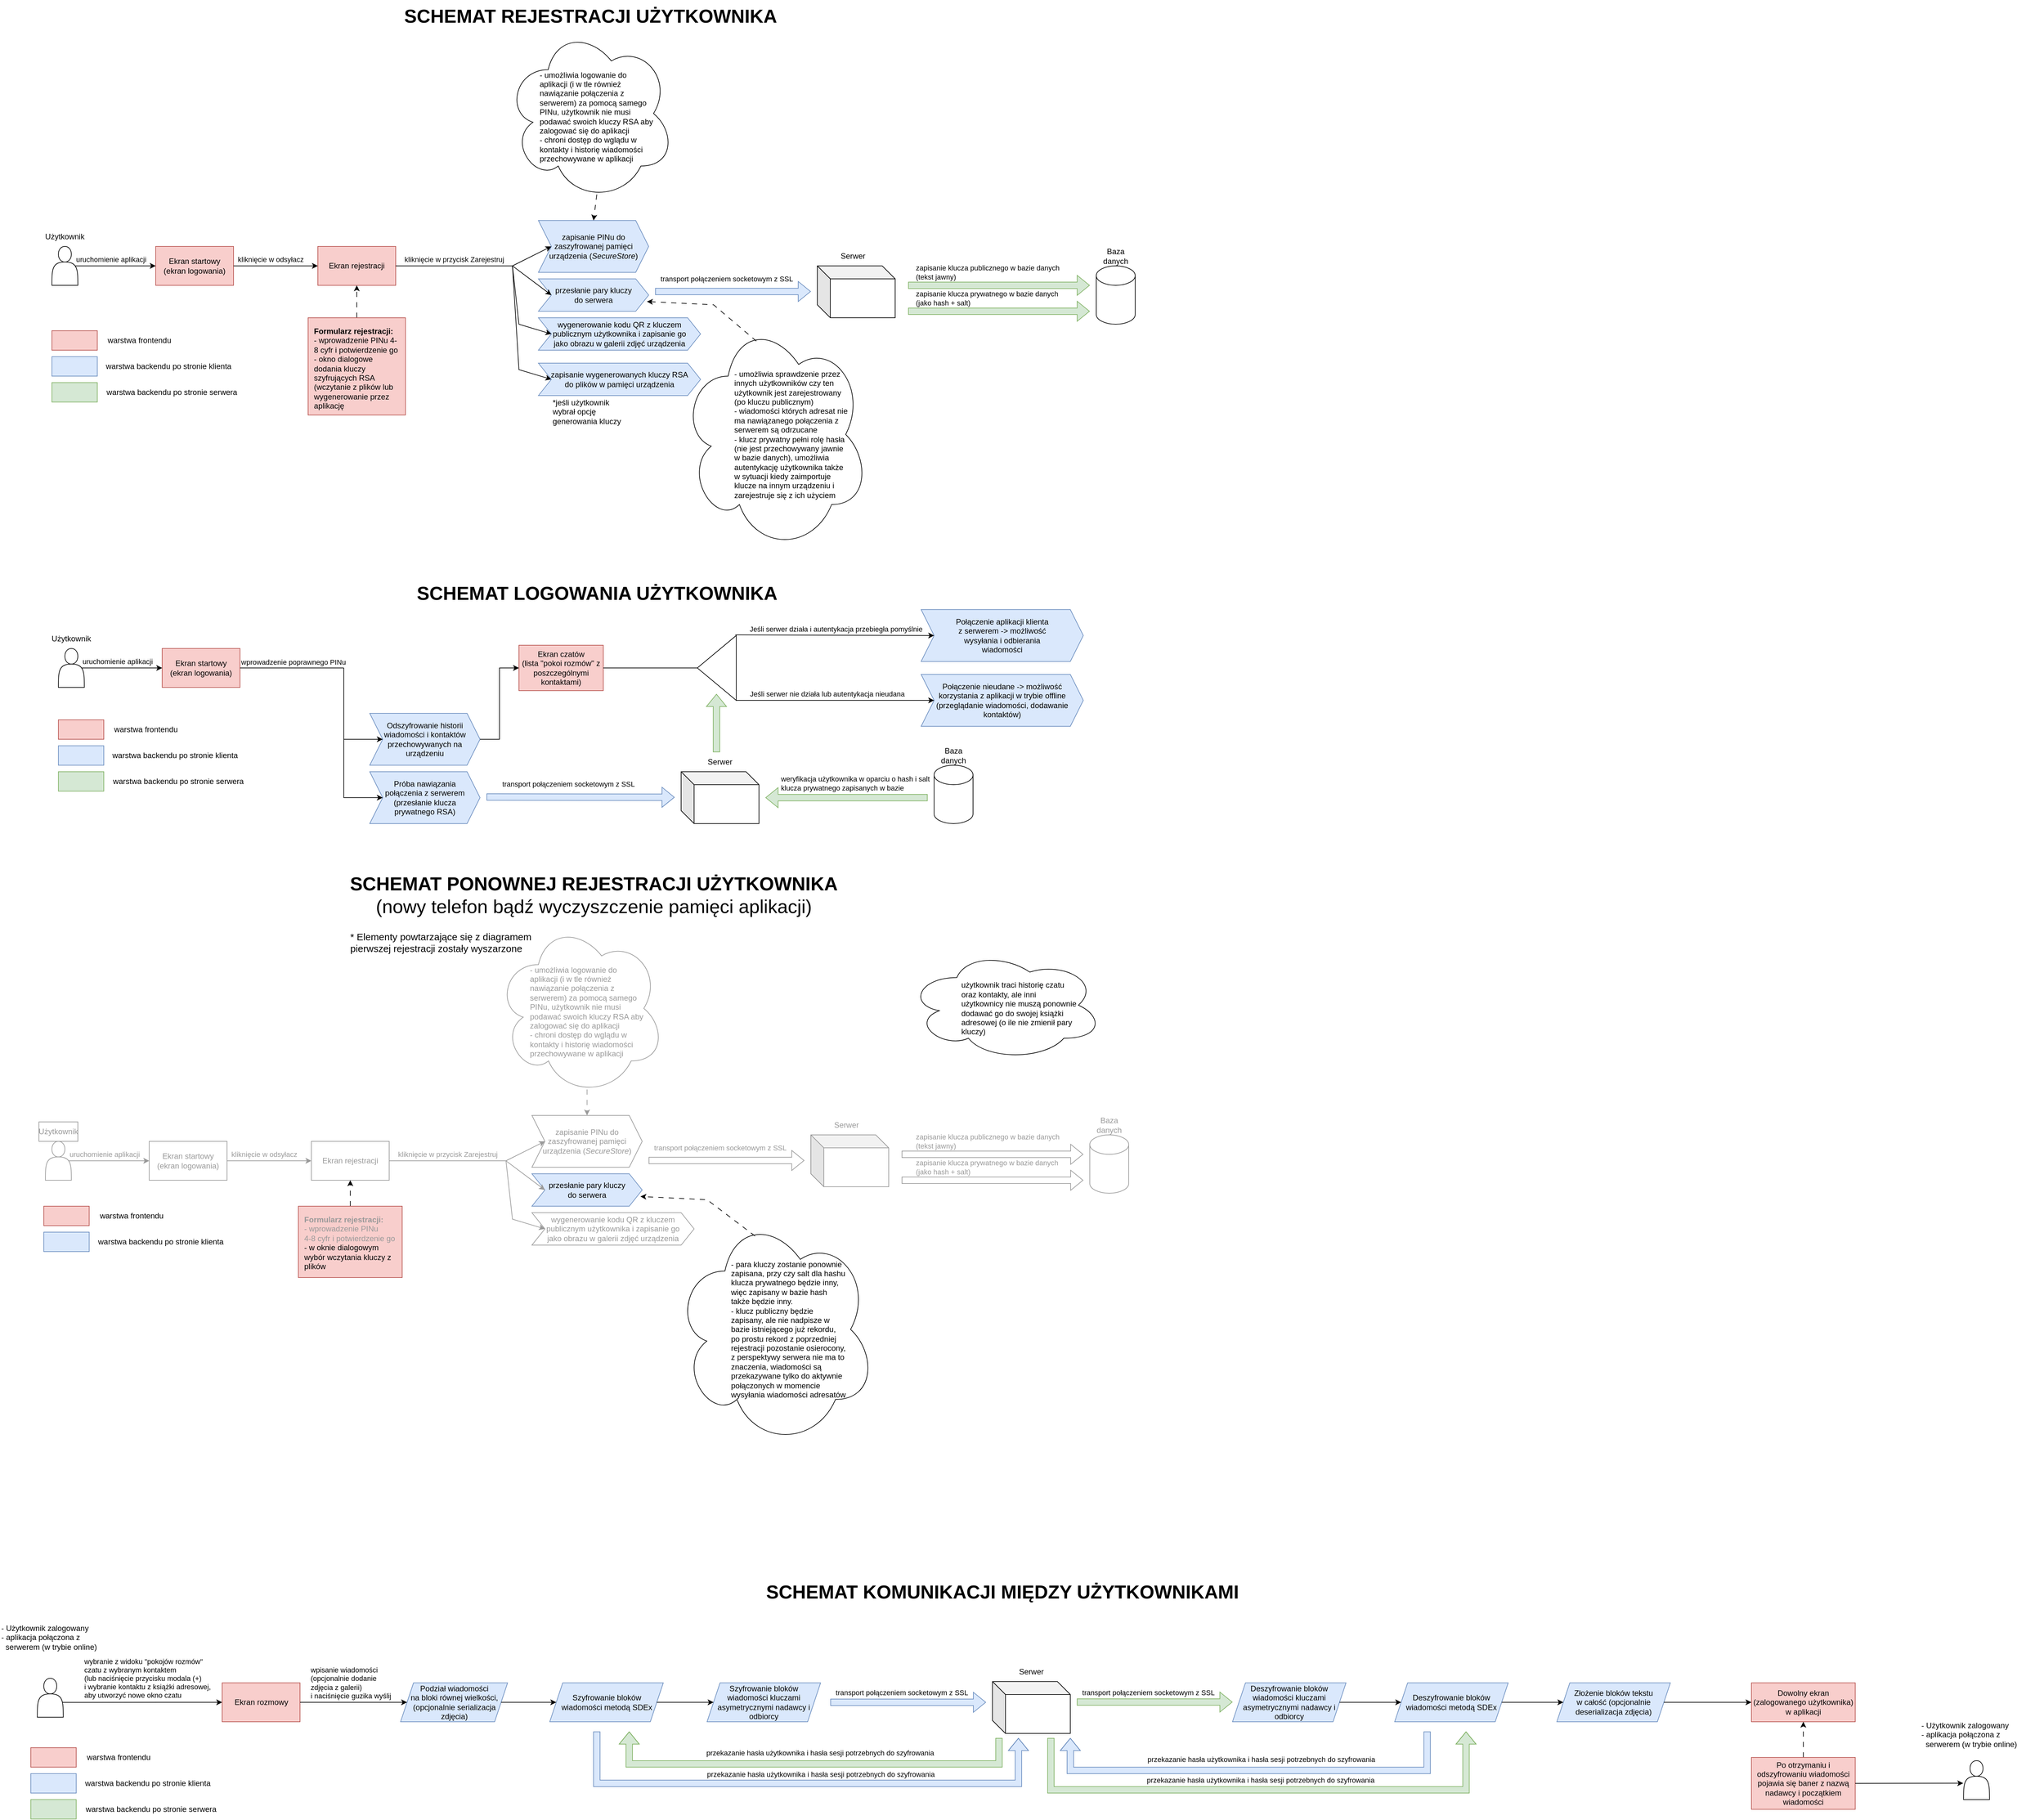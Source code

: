 <mxfile version="21.2.8" type="device">
  <diagram name="Page-1" id="2YBvvXClWsGukQMizWep">
    <mxGraphModel dx="7220" dy="4398" grid="1" gridSize="10" guides="1" tooltips="1" connect="1" arrows="1" fold="1" page="1" pageScale="1" pageWidth="2336" pageHeight="1654" math="0" shadow="0">
      <root>
        <mxCell id="0" />
        <mxCell id="1" parent="0" />
        <mxCell id="z0FfPh4K_twok0mwLrKB-125" value="" style="ellipse;shape=cloud;whiteSpace=wrap;html=1;align=left;fontColor=#999999;strokeColor=#999999;" vertex="1" parent="1">
          <mxGeometry x="725" y="1140" width="260" height="270" as="geometry" />
        </mxCell>
        <mxCell id="z0FfPh4K_twok0mwLrKB-1" value="" style="shape=actor;whiteSpace=wrap;html=1;" vertex="1" parent="1">
          <mxGeometry x="40" y="100" width="40" height="60" as="geometry" />
        </mxCell>
        <mxCell id="z0FfPh4K_twok0mwLrKB-2" value="Ekran startowy&lt;br&gt;(ekran logowania)" style="rounded=0;whiteSpace=wrap;html=1;fillColor=#f8cecc;strokeColor=#b85450;" vertex="1" parent="1">
          <mxGeometry x="200" y="100" width="120" height="60" as="geometry" />
        </mxCell>
        <mxCell id="z0FfPh4K_twok0mwLrKB-3" value="" style="endArrow=classic;html=1;rounded=0;entryX=0;entryY=0.5;entryDx=0;entryDy=0;exitX=0.9;exitY=0.5;exitDx=0;exitDy=0;exitPerimeter=0;" edge="1" parent="1" source="z0FfPh4K_twok0mwLrKB-1" target="z0FfPh4K_twok0mwLrKB-2">
          <mxGeometry width="50" height="50" relative="1" as="geometry">
            <mxPoint x="90" y="130" as="sourcePoint" />
            <mxPoint x="450" y="170" as="targetPoint" />
          </mxGeometry>
        </mxCell>
        <mxCell id="z0FfPh4K_twok0mwLrKB-9" value="uruchomienie aplikacji" style="edgeLabel;html=1;align=center;verticalAlign=middle;resizable=0;points=[];" vertex="1" connectable="0" parent="z0FfPh4K_twok0mwLrKB-3">
          <mxGeometry x="-0.22" y="-1" relative="1" as="geometry">
            <mxPoint x="6" y="-11" as="offset" />
          </mxGeometry>
        </mxCell>
        <mxCell id="z0FfPh4K_twok0mwLrKB-4" value="&lt;b style=&quot;font-size: 29px;&quot;&gt;SCHEMAT REJESTRACJI UŻYTKOWNIKA&lt;/b&gt;" style="text;html=1;align=center;verticalAlign=middle;resizable=0;points=[];autosize=1;strokeColor=none;fillColor=none;fontSize=29;" vertex="1" parent="1">
          <mxGeometry x="570" y="-280" width="600" height="50" as="geometry" />
        </mxCell>
        <mxCell id="z0FfPh4K_twok0mwLrKB-5" value="" style="endArrow=classic;html=1;rounded=0;exitX=1;exitY=0.5;exitDx=0;exitDy=0;entryX=0;entryY=0.5;entryDx=0;entryDy=0;" edge="1" parent="1" source="z0FfPh4K_twok0mwLrKB-2" target="z0FfPh4K_twok0mwLrKB-8">
          <mxGeometry width="50" height="50" relative="1" as="geometry">
            <mxPoint x="460" y="220" as="sourcePoint" />
            <mxPoint x="490" y="130" as="targetPoint" />
          </mxGeometry>
        </mxCell>
        <mxCell id="z0FfPh4K_twok0mwLrKB-6" value="kliknięcie w odsyłacz" style="edgeLabel;html=1;align=center;verticalAlign=middle;resizable=0;points=[];" vertex="1" connectable="0" parent="z0FfPh4K_twok0mwLrKB-5">
          <mxGeometry x="-0.339" y="-2" relative="1" as="geometry">
            <mxPoint x="14" y="-12" as="offset" />
          </mxGeometry>
        </mxCell>
        <mxCell id="z0FfPh4K_twok0mwLrKB-8" value="Ekran rejestracji" style="rounded=0;whiteSpace=wrap;html=1;fillColor=#f8cecc;strokeColor=#b85450;" vertex="1" parent="1">
          <mxGeometry x="450" y="100" width="120" height="60" as="geometry" />
        </mxCell>
        <mxCell id="z0FfPh4K_twok0mwLrKB-13" value="" style="endArrow=classic;html=1;rounded=0;exitX=0.5;exitY=0;exitDx=0;exitDy=0;entryX=0.5;entryY=1;entryDx=0;entryDy=0;dashed=1;dashPattern=8 8;" edge="1" parent="1" source="z0FfPh4K_twok0mwLrKB-15" target="z0FfPh4K_twok0mwLrKB-8">
          <mxGeometry width="50" height="50" relative="1" as="geometry">
            <mxPoint x="395" y="200" as="sourcePoint" />
            <mxPoint x="450" y="110" as="targetPoint" />
          </mxGeometry>
        </mxCell>
        <mxCell id="z0FfPh4K_twok0mwLrKB-15" value="&lt;b style=&quot;border-color: var(--border-color);&quot;&gt;Formularz rejestracji:&lt;/b&gt;&lt;br style=&quot;border-color: var(--border-color);&quot;&gt;- wprowadzenie PINu 4-8 cyfr i potwierdzenie go&lt;br style=&quot;border-color: var(--border-color);&quot;&gt;&lt;span style=&quot;&quot;&gt;- okno dialogowe dodania kluczy szyfrujących RSA (wczytanie z plików lub wygenerowanie przez aplikację&lt;/span&gt;" style="rounded=0;whiteSpace=wrap;html=1;align=left;verticalAlign=top;spacing=9;fillColor=#f8cecc;strokeColor=#b85450;" vertex="1" parent="1">
          <mxGeometry x="435" y="210" width="150" height="150" as="geometry" />
        </mxCell>
        <mxCell id="z0FfPh4K_twok0mwLrKB-26" value="" style="endArrow=none;html=1;rounded=0;exitX=1;exitY=0.5;exitDx=0;exitDy=0;" edge="1" parent="1" source="z0FfPh4K_twok0mwLrKB-8">
          <mxGeometry width="50" height="50" relative="1" as="geometry">
            <mxPoint x="530" y="330" as="sourcePoint" />
            <mxPoint x="750" y="130" as="targetPoint" />
          </mxGeometry>
        </mxCell>
        <mxCell id="z0FfPh4K_twok0mwLrKB-27" value="kliknięcie w przycisk Zarejestruj" style="edgeLabel;html=1;align=center;verticalAlign=middle;resizable=0;points=[];" vertex="1" connectable="0" parent="z0FfPh4K_twok0mwLrKB-26">
          <mxGeometry x="0.218" y="-1" relative="1" as="geometry">
            <mxPoint x="-20" y="-11" as="offset" />
          </mxGeometry>
        </mxCell>
        <mxCell id="z0FfPh4K_twok0mwLrKB-16" value="zapisanie PINu do zaszyfrowanej pamięci urządzenia (&lt;i&gt;SecureStore&lt;/i&gt;)" style="shape=step;perimeter=stepPerimeter;whiteSpace=wrap;html=1;fixedSize=1;spacing=10;fillColor=#dae8fc;strokeColor=#6c8ebf;" vertex="1" parent="1">
          <mxGeometry x="790" y="60" width="170" height="80" as="geometry" />
        </mxCell>
        <mxCell id="z0FfPh4K_twok0mwLrKB-18" value="przesłanie pary kluczy&lt;br&gt;do serwera" style="shape=step;perimeter=stepPerimeter;whiteSpace=wrap;html=1;fixedSize=1;spacing=10;fillColor=#dae8fc;strokeColor=#6c8ebf;" vertex="1" parent="1">
          <mxGeometry x="790" y="150" width="170" height="50" as="geometry" />
        </mxCell>
        <mxCell id="z0FfPh4K_twok0mwLrKB-19" value="" style="ellipse;shape=cloud;whiteSpace=wrap;html=1;align=left;" vertex="1" parent="1">
          <mxGeometry x="1010" y="210" width="290" height="360" as="geometry" />
        </mxCell>
        <mxCell id="z0FfPh4K_twok0mwLrKB-20" value="- umożliwia sprawdzenie przez innych użytkowników czy ten użytkownik jest zarejestrowany (po kluczu publicznym)&lt;br style=&quot;border-color: var(--border-color);&quot;&gt;&lt;span style=&quot;&quot;&gt;- wiadomości których adresat nie ma nawiązanego połączenia z serwerem są odrzucane&lt;/span&gt;&lt;br style=&quot;border-color: var(--border-color);&quot;&gt;&lt;span style=&quot;&quot;&gt;- klucz prywatny pełni rolę hasła (nie jest przechowywany jawnie w bazie danych), umożliwia autentykację użytkownika także w sytuacji kiedy zaimportuje klucze na innym urządzeniu i zarejestruje się z ich użyciem&lt;/span&gt;" style="text;html=1;strokeColor=none;fillColor=none;align=left;verticalAlign=middle;whiteSpace=wrap;rounded=0;" vertex="1" parent="1">
          <mxGeometry x="1090" y="270" width="180" height="240" as="geometry" />
        </mxCell>
        <mxCell id="z0FfPh4K_twok0mwLrKB-21" style="edgeStyle=orthogonalEdgeStyle;rounded=0;orthogonalLoop=1;jettySize=auto;html=1;exitX=0.5;exitY=1;exitDx=0;exitDy=0;" edge="1" parent="1" source="z0FfPh4K_twok0mwLrKB-20" target="z0FfPh4K_twok0mwLrKB-20">
          <mxGeometry relative="1" as="geometry" />
        </mxCell>
        <mxCell id="z0FfPh4K_twok0mwLrKB-23" value="" style="endArrow=classic;html=1;rounded=0;entryX=0.984;entryY=0.7;entryDx=0;entryDy=0;exitX=0.4;exitY=0.1;exitDx=0;exitDy=0;exitPerimeter=0;dashed=1;dashPattern=8 8;entryPerimeter=0;" edge="1" parent="1" source="z0FfPh4K_twok0mwLrKB-19" target="z0FfPh4K_twok0mwLrKB-18">
          <mxGeometry width="50" height="50" relative="1" as="geometry">
            <mxPoint x="500" y="300" as="sourcePoint" />
            <mxPoint x="740" y="230" as="targetPoint" />
            <Array as="points">
              <mxPoint x="1060" y="190" />
            </Array>
          </mxGeometry>
        </mxCell>
        <mxCell id="z0FfPh4K_twok0mwLrKB-24" value="" style="endArrow=classic;html=1;rounded=0;entryX=0;entryY=0.5;entryDx=0;entryDy=0;" edge="1" parent="1" target="z0FfPh4K_twok0mwLrKB-16">
          <mxGeometry width="50" height="50" relative="1" as="geometry">
            <mxPoint x="750" y="130" as="sourcePoint" />
            <mxPoint x="680" y="250" as="targetPoint" />
          </mxGeometry>
        </mxCell>
        <mxCell id="z0FfPh4K_twok0mwLrKB-25" value="" style="endArrow=classic;html=1;rounded=0;entryX=0;entryY=0.5;entryDx=0;entryDy=0;" edge="1" parent="1" target="z0FfPh4K_twok0mwLrKB-18">
          <mxGeometry width="50" height="50" relative="1" as="geometry">
            <mxPoint x="750" y="130" as="sourcePoint" />
            <mxPoint x="680" y="250" as="targetPoint" />
          </mxGeometry>
        </mxCell>
        <mxCell id="z0FfPh4K_twok0mwLrKB-29" value="" style="shape=cube;whiteSpace=wrap;html=1;boundedLbl=1;backgroundOutline=1;darkOpacity=0.05;darkOpacity2=0.1;" vertex="1" parent="1">
          <mxGeometry x="1220" y="130" width="120" height="80" as="geometry" />
        </mxCell>
        <mxCell id="z0FfPh4K_twok0mwLrKB-30" value="Serwer" style="text;html=1;strokeColor=none;fillColor=none;align=center;verticalAlign=middle;whiteSpace=wrap;rounded=0;" vertex="1" parent="1">
          <mxGeometry x="1245" y="100" width="60" height="30" as="geometry" />
        </mxCell>
        <mxCell id="z0FfPh4K_twok0mwLrKB-31" value="Użytkownik" style="text;html=1;strokeColor=none;fillColor=none;align=center;verticalAlign=middle;whiteSpace=wrap;rounded=0;" vertex="1" parent="1">
          <mxGeometry x="30" y="70" width="60" height="30" as="geometry" />
        </mxCell>
        <mxCell id="z0FfPh4K_twok0mwLrKB-33" value="" style="shape=flexArrow;endArrow=classic;html=1;rounded=0;fillColor=#dae8fc;strokeColor=#6c8ebf;" edge="1" parent="1">
          <mxGeometry width="50" height="50" relative="1" as="geometry">
            <mxPoint x="970" y="169.5" as="sourcePoint" />
            <mxPoint x="1210" y="169.5" as="targetPoint" />
          </mxGeometry>
        </mxCell>
        <mxCell id="z0FfPh4K_twok0mwLrKB-34" value="transport połączeniem socketowym z SSL" style="edgeLabel;html=1;align=center;verticalAlign=middle;resizable=0;points=[];" vertex="1" connectable="0" parent="z0FfPh4K_twok0mwLrKB-33">
          <mxGeometry x="-0.358" y="-3" relative="1" as="geometry">
            <mxPoint x="33" y="-23" as="offset" />
          </mxGeometry>
        </mxCell>
        <mxCell id="z0FfPh4K_twok0mwLrKB-35" value="" style="ellipse;shape=cloud;whiteSpace=wrap;html=1;align=left;" vertex="1" parent="1">
          <mxGeometry x="740" y="-240" width="260" height="270" as="geometry" />
        </mxCell>
        <mxCell id="z0FfPh4K_twok0mwLrKB-36" value="- umożliwia logowanie do aplikacji (i w tle również nawiązanie połączenia z serwerem) za pomocą samego PINu, użytkownik nie musi podawać swoich kluczy RSA aby zalogować się do aplikacji&lt;br&gt;- chroni dostęp do wglądu w kontakty i historię wiadomości przechowywane w aplikacji" style="text;html=1;strokeColor=none;fillColor=none;align=left;verticalAlign=middle;whiteSpace=wrap;rounded=0;" vertex="1" parent="1">
          <mxGeometry x="790" y="-220" width="180" height="240" as="geometry" />
        </mxCell>
        <mxCell id="z0FfPh4K_twok0mwLrKB-37" value="" style="endArrow=classic;html=1;rounded=0;entryX=0.5;entryY=0;entryDx=0;entryDy=0;exitX=0.5;exitY=1;exitDx=0;exitDy=0;dashed=1;dashPattern=8 8;" edge="1" parent="1" source="z0FfPh4K_twok0mwLrKB-36" target="z0FfPh4K_twok0mwLrKB-16">
          <mxGeometry width="50" height="50" relative="1" as="geometry">
            <mxPoint x="886" y="266" as="sourcePoint" />
            <mxPoint x="885" y="210" as="targetPoint" />
          </mxGeometry>
        </mxCell>
        <mxCell id="z0FfPh4K_twok0mwLrKB-38" value="" style="shape=flexArrow;endArrow=classic;html=1;rounded=0;fillColor=#d5e8d4;strokeColor=#82b366;" edge="1" parent="1">
          <mxGeometry width="50" height="50" relative="1" as="geometry">
            <mxPoint x="1360" y="160" as="sourcePoint" />
            <mxPoint x="1640" y="160" as="targetPoint" />
          </mxGeometry>
        </mxCell>
        <mxCell id="z0FfPh4K_twok0mwLrKB-41" value="zapisanie klucza publicznego w bazie danych&lt;br&gt;(tekst jawny)" style="edgeLabel;html=1;align=left;verticalAlign=middle;resizable=0;points=[];" vertex="1" connectable="0" parent="z0FfPh4K_twok0mwLrKB-38">
          <mxGeometry x="-0.428" y="2" relative="1" as="geometry">
            <mxPoint x="-70" y="-18" as="offset" />
          </mxGeometry>
        </mxCell>
        <mxCell id="z0FfPh4K_twok0mwLrKB-39" value="" style="shape=cylinder3;whiteSpace=wrap;html=1;boundedLbl=1;backgroundOutline=1;size=15;" vertex="1" parent="1">
          <mxGeometry x="1650" y="130" width="60" height="90" as="geometry" />
        </mxCell>
        <mxCell id="z0FfPh4K_twok0mwLrKB-40" value="Baza danych" style="text;html=1;strokeColor=none;fillColor=none;align=center;verticalAlign=middle;whiteSpace=wrap;rounded=0;" vertex="1" parent="1">
          <mxGeometry x="1650" y="100" width="60" height="30" as="geometry" />
        </mxCell>
        <mxCell id="z0FfPh4K_twok0mwLrKB-42" value="" style="shape=flexArrow;endArrow=classic;html=1;rounded=0;fillColor=#d5e8d4;strokeColor=#82b366;" edge="1" parent="1">
          <mxGeometry width="50" height="50" relative="1" as="geometry">
            <mxPoint x="1360" y="200" as="sourcePoint" />
            <mxPoint x="1640" y="200" as="targetPoint" />
          </mxGeometry>
        </mxCell>
        <mxCell id="z0FfPh4K_twok0mwLrKB-43" value="zapisanie klucza prywatnego w bazie danych&lt;br&gt;(jako hash + salt)" style="edgeLabel;html=1;align=left;verticalAlign=middle;resizable=0;points=[];" vertex="1" connectable="0" parent="z0FfPh4K_twok0mwLrKB-42">
          <mxGeometry x="-0.428" y="2" relative="1" as="geometry">
            <mxPoint x="-70" y="-18" as="offset" />
          </mxGeometry>
        </mxCell>
        <mxCell id="z0FfPh4K_twok0mwLrKB-44" value="wygenerowanie kodu QR z kluczem publicznym użytkownika i zapisanie go&lt;br&gt;jako obrazu w galerii zdjęć urządzenia" style="shape=step;perimeter=stepPerimeter;whiteSpace=wrap;html=1;fixedSize=1;spacing=15;fillColor=#dae8fc;strokeColor=#6c8ebf;" vertex="1" parent="1">
          <mxGeometry x="790" y="210" width="250" height="50" as="geometry" />
        </mxCell>
        <mxCell id="z0FfPh4K_twok0mwLrKB-45" value="" style="endArrow=classic;html=1;rounded=0;entryX=0;entryY=0.5;entryDx=0;entryDy=0;" edge="1" parent="1" target="z0FfPh4K_twok0mwLrKB-44">
          <mxGeometry width="50" height="50" relative="1" as="geometry">
            <mxPoint x="750" y="130" as="sourcePoint" />
            <mxPoint x="820" y="185" as="targetPoint" />
            <Array as="points">
              <mxPoint x="760" y="220" />
            </Array>
          </mxGeometry>
        </mxCell>
        <mxCell id="z0FfPh4K_twok0mwLrKB-46" value="" style="endArrow=classic;html=1;rounded=0;entryX=0;entryY=0.5;entryDx=0;entryDy=0;" edge="1" parent="1" target="z0FfPh4K_twok0mwLrKB-47">
          <mxGeometry width="50" height="50" relative="1" as="geometry">
            <mxPoint x="750" y="130" as="sourcePoint" />
            <mxPoint x="710" y="320" as="targetPoint" />
            <Array as="points">
              <mxPoint x="760" y="290" />
            </Array>
          </mxGeometry>
        </mxCell>
        <mxCell id="z0FfPh4K_twok0mwLrKB-47" value="zapisanie wygenerowanych kluczy RSA do plików w pamięci urządzenia" style="shape=step;perimeter=stepPerimeter;whiteSpace=wrap;html=1;fixedSize=1;spacing=15;fillColor=#dae8fc;strokeColor=#6c8ebf;" vertex="1" parent="1">
          <mxGeometry x="790" y="280" width="250" height="50" as="geometry" />
        </mxCell>
        <mxCell id="z0FfPh4K_twok0mwLrKB-48" value="*jeśli użytkownik wybrał opcję generowania kluczy" style="text;html=1;strokeColor=none;fillColor=none;align=left;verticalAlign=middle;whiteSpace=wrap;rounded=0;" vertex="1" parent="1">
          <mxGeometry x="810" y="330" width="110" height="50" as="geometry" />
        </mxCell>
        <mxCell id="z0FfPh4K_twok0mwLrKB-49" value="&lt;b style=&quot;font-size: 29px;&quot;&gt;SCHEMAT LOGOWANIA UŻYTKOWNIKA&lt;/b&gt;" style="text;html=1;align=center;verticalAlign=middle;resizable=0;points=[];autosize=1;strokeColor=none;fillColor=none;fontSize=29;" vertex="1" parent="1">
          <mxGeometry x="590" y="610" width="580" height="50" as="geometry" />
        </mxCell>
        <mxCell id="z0FfPh4K_twok0mwLrKB-50" value="" style="shape=actor;whiteSpace=wrap;html=1;" vertex="1" parent="1">
          <mxGeometry x="50" y="720" width="40" height="60" as="geometry" />
        </mxCell>
        <mxCell id="z0FfPh4K_twok0mwLrKB-51" value="Ekran startowy&lt;br&gt;(ekran logowania)" style="rounded=0;whiteSpace=wrap;html=1;fillColor=#f8cecc;strokeColor=#b85450;" vertex="1" parent="1">
          <mxGeometry x="210" y="720" width="120" height="60" as="geometry" />
        </mxCell>
        <mxCell id="z0FfPh4K_twok0mwLrKB-52" value="" style="endArrow=classic;html=1;rounded=0;entryX=0;entryY=0.5;entryDx=0;entryDy=0;exitX=0.9;exitY=0.5;exitDx=0;exitDy=0;exitPerimeter=0;" edge="1" parent="1" source="z0FfPh4K_twok0mwLrKB-50" target="z0FfPh4K_twok0mwLrKB-51">
          <mxGeometry width="50" height="50" relative="1" as="geometry">
            <mxPoint x="100" y="750" as="sourcePoint" />
            <mxPoint x="460" y="790" as="targetPoint" />
          </mxGeometry>
        </mxCell>
        <mxCell id="z0FfPh4K_twok0mwLrKB-53" value="uruchomienie aplikacji" style="edgeLabel;html=1;align=center;verticalAlign=middle;resizable=0;points=[];" vertex="1" connectable="0" parent="z0FfPh4K_twok0mwLrKB-52">
          <mxGeometry x="-0.22" y="-1" relative="1" as="geometry">
            <mxPoint x="6" y="-11" as="offset" />
          </mxGeometry>
        </mxCell>
        <mxCell id="z0FfPh4K_twok0mwLrKB-54" value="Użytkownik" style="text;html=1;strokeColor=none;fillColor=none;align=center;verticalAlign=middle;whiteSpace=wrap;rounded=0;" vertex="1" parent="1">
          <mxGeometry x="40" y="690" width="60" height="30" as="geometry" />
        </mxCell>
        <mxCell id="z0FfPh4K_twok0mwLrKB-57" value="Ekran czatów&lt;br&gt;(lista &quot;pokoi rozmów&quot; z poszczególnymi kontaktami)" style="rounded=0;whiteSpace=wrap;html=1;fillColor=#f8cecc;strokeColor=#b85450;" vertex="1" parent="1">
          <mxGeometry x="760" y="715" width="130" height="70" as="geometry" />
        </mxCell>
        <mxCell id="z0FfPh4K_twok0mwLrKB-58" value="Próba nawiązania&lt;br&gt;połączenia z serwerem&lt;br&gt;(przesłanie klucza&lt;br&gt;prywatnego RSA)" style="shape=step;perimeter=stepPerimeter;whiteSpace=wrap;html=1;fixedSize=1;fillColor=#dae8fc;strokeColor=#6c8ebf;" vertex="1" parent="1">
          <mxGeometry x="530" y="910" width="170" height="80" as="geometry" />
        </mxCell>
        <mxCell id="z0FfPh4K_twok0mwLrKB-60" value="Odszyfrowanie historii wiadomości i kontaktów przechowywanych na urządzeniu" style="shape=step;perimeter=stepPerimeter;whiteSpace=wrap;html=1;fixedSize=1;fillColor=#dae8fc;strokeColor=#6c8ebf;" vertex="1" parent="1">
          <mxGeometry x="530" y="820" width="170" height="80" as="geometry" />
        </mxCell>
        <mxCell id="z0FfPh4K_twok0mwLrKB-61" value="" style="endArrow=classic;html=1;rounded=0;entryX=0;entryY=0.5;entryDx=0;entryDy=0;" edge="1" parent="1" target="z0FfPh4K_twok0mwLrKB-60">
          <mxGeometry width="50" height="50" relative="1" as="geometry">
            <mxPoint x="490" y="750" as="sourcePoint" />
            <mxPoint x="520" y="920" as="targetPoint" />
            <Array as="points">
              <mxPoint x="490" y="860" />
            </Array>
          </mxGeometry>
        </mxCell>
        <mxCell id="z0FfPh4K_twok0mwLrKB-62" value="" style="endArrow=classic;html=1;rounded=0;entryX=0;entryY=0.5;entryDx=0;entryDy=0;exitX=1;exitY=0.5;exitDx=0;exitDy=0;" edge="1" parent="1" source="z0FfPh4K_twok0mwLrKB-60" target="z0FfPh4K_twok0mwLrKB-57">
          <mxGeometry width="50" height="50" relative="1" as="geometry">
            <mxPoint x="580" y="790" as="sourcePoint" />
            <mxPoint x="630" y="740" as="targetPoint" />
            <Array as="points">
              <mxPoint x="730" y="860" />
              <mxPoint x="730" y="750" />
            </Array>
          </mxGeometry>
        </mxCell>
        <mxCell id="z0FfPh4K_twok0mwLrKB-64" value="" style="shape=cube;whiteSpace=wrap;html=1;boundedLbl=1;backgroundOutline=1;darkOpacity=0.05;darkOpacity2=0.1;" vertex="1" parent="1">
          <mxGeometry x="1010" y="910" width="120" height="80" as="geometry" />
        </mxCell>
        <mxCell id="z0FfPh4K_twok0mwLrKB-65" value="Serwer" style="text;html=1;strokeColor=none;fillColor=none;align=center;verticalAlign=middle;whiteSpace=wrap;rounded=0;" vertex="1" parent="1">
          <mxGeometry x="1040" y="880" width="60" height="30" as="geometry" />
        </mxCell>
        <mxCell id="z0FfPh4K_twok0mwLrKB-66" value="" style="shape=flexArrow;endArrow=classic;html=1;rounded=0;fillColor=#dae8fc;strokeColor=#6c8ebf;" edge="1" parent="1">
          <mxGeometry width="50" height="50" relative="1" as="geometry">
            <mxPoint x="710" y="949" as="sourcePoint" />
            <mxPoint x="1000" y="949.44" as="targetPoint" />
          </mxGeometry>
        </mxCell>
        <mxCell id="z0FfPh4K_twok0mwLrKB-67" value="transport połączeniem socketowym z SSL" style="edgeLabel;html=1;align=center;verticalAlign=middle;resizable=0;points=[];" vertex="1" connectable="0" parent="z0FfPh4K_twok0mwLrKB-66">
          <mxGeometry x="-0.358" y="-3" relative="1" as="geometry">
            <mxPoint x="33" y="-23" as="offset" />
          </mxGeometry>
        </mxCell>
        <mxCell id="z0FfPh4K_twok0mwLrKB-68" value="" style="shape=cylinder3;whiteSpace=wrap;html=1;boundedLbl=1;backgroundOutline=1;size=15;" vertex="1" parent="1">
          <mxGeometry x="1400" y="900" width="60" height="90" as="geometry" />
        </mxCell>
        <mxCell id="z0FfPh4K_twok0mwLrKB-69" value="Baza danych" style="text;html=1;strokeColor=none;fillColor=none;align=center;verticalAlign=middle;whiteSpace=wrap;rounded=0;" vertex="1" parent="1">
          <mxGeometry x="1400" y="870" width="60" height="30" as="geometry" />
        </mxCell>
        <mxCell id="z0FfPh4K_twok0mwLrKB-70" value="" style="shape=flexArrow;endArrow=classic;html=1;rounded=0;fillColor=#d5e8d4;strokeColor=#82b366;" edge="1" parent="1">
          <mxGeometry width="50" height="50" relative="1" as="geometry">
            <mxPoint x="1390" y="950" as="sourcePoint" />
            <mxPoint x="1140" y="950" as="targetPoint" />
          </mxGeometry>
        </mxCell>
        <mxCell id="z0FfPh4K_twok0mwLrKB-71" value="weryfikacja użytkownika w oparciu o hash i salt&lt;br&gt;klucza prywatnego zapisanych w bazie" style="edgeLabel;html=1;align=left;verticalAlign=middle;resizable=0;points=[];" vertex="1" connectable="0" parent="z0FfPh4K_twok0mwLrKB-70">
          <mxGeometry x="-0.358" y="-3" relative="1" as="geometry">
            <mxPoint x="-148" y="-19" as="offset" />
          </mxGeometry>
        </mxCell>
        <mxCell id="z0FfPh4K_twok0mwLrKB-73" value="" style="triangle;whiteSpace=wrap;html=1;rotation=-180;" vertex="1" parent="1">
          <mxGeometry x="1035" y="700" width="60" height="100" as="geometry" />
        </mxCell>
        <mxCell id="z0FfPh4K_twok0mwLrKB-74" value="" style="endArrow=none;html=1;rounded=0;exitX=1;exitY=0.5;exitDx=0;exitDy=0;entryX=1;entryY=0.5;entryDx=0;entryDy=0;" edge="1" parent="1" source="z0FfPh4K_twok0mwLrKB-57" target="z0FfPh4K_twok0mwLrKB-73">
          <mxGeometry width="50" height="50" relative="1" as="geometry">
            <mxPoint x="760" y="700" as="sourcePoint" />
            <mxPoint x="810" y="650" as="targetPoint" />
          </mxGeometry>
        </mxCell>
        <mxCell id="z0FfPh4K_twok0mwLrKB-75" value="" style="shape=flexArrow;endArrow=classic;html=1;rounded=0;fillColor=#d5e8d4;strokeColor=#82b366;" edge="1" parent="1">
          <mxGeometry width="50" height="50" relative="1" as="geometry">
            <mxPoint x="1064.5" y="880" as="sourcePoint" />
            <mxPoint x="1064.5" y="790" as="targetPoint" />
          </mxGeometry>
        </mxCell>
        <mxCell id="z0FfPh4K_twok0mwLrKB-77" value="Połączenie aplikacji klienta&lt;br&gt;z serwerem -&amp;gt; możliwość&lt;br&gt;wysyłania i odbierania&lt;br&gt;wiadomości" style="shape=step;perimeter=stepPerimeter;whiteSpace=wrap;html=1;fixedSize=1;fillColor=#dae8fc;strokeColor=#6c8ebf;" vertex="1" parent="1">
          <mxGeometry x="1380" y="660" width="250" height="80" as="geometry" />
        </mxCell>
        <mxCell id="z0FfPh4K_twok0mwLrKB-78" value="" style="endArrow=classic;html=1;rounded=0;entryX=0;entryY=0.5;entryDx=0;entryDy=0;exitX=0.024;exitY=1.01;exitDx=0;exitDy=0;exitPerimeter=0;" edge="1" parent="1" source="z0FfPh4K_twok0mwLrKB-73" target="z0FfPh4K_twok0mwLrKB-77">
          <mxGeometry width="50" height="50" relative="1" as="geometry">
            <mxPoint x="960" y="820" as="sourcePoint" />
            <mxPoint x="1010" y="770" as="targetPoint" />
          </mxGeometry>
        </mxCell>
        <mxCell id="z0FfPh4K_twok0mwLrKB-79" value="Jeśli serwer działa i autentykacja przebiegła pomyślnie&amp;nbsp;" style="edgeLabel;html=1;align=center;verticalAlign=middle;resizable=0;points=[];" vertex="1" connectable="0" parent="z0FfPh4K_twok0mwLrKB-78">
          <mxGeometry x="-0.14" y="2" relative="1" as="geometry">
            <mxPoint x="24" y="-8" as="offset" />
          </mxGeometry>
        </mxCell>
        <mxCell id="z0FfPh4K_twok0mwLrKB-80" value="Połączenie nieudane -&amp;gt; możliwość korzystania z aplikacji w trybie offline (przeglądanie wiadomości, dodawanie kontaktów)" style="shape=step;perimeter=stepPerimeter;whiteSpace=wrap;html=1;fixedSize=1;fillColor=#dae8fc;strokeColor=#6c8ebf;" vertex="1" parent="1">
          <mxGeometry x="1380" y="760" width="250" height="80" as="geometry" />
        </mxCell>
        <mxCell id="z0FfPh4K_twok0mwLrKB-81" value="" style="endArrow=classic;html=1;rounded=0;entryX=0;entryY=0.5;entryDx=0;entryDy=0;exitX=0.005;exitY=0;exitDx=0;exitDy=0;exitPerimeter=0;" edge="1" parent="1" source="z0FfPh4K_twok0mwLrKB-73" target="z0FfPh4K_twok0mwLrKB-80">
          <mxGeometry width="50" height="50" relative="1" as="geometry">
            <mxPoint x="1109" y="749.44" as="sourcePoint" />
            <mxPoint x="1410" y="750.44" as="targetPoint" />
          </mxGeometry>
        </mxCell>
        <mxCell id="z0FfPh4K_twok0mwLrKB-82" value="Jeśli serwer nie działa lub autentykacja nieudana" style="edgeLabel;html=1;align=center;verticalAlign=middle;resizable=0;points=[];" vertex="1" connectable="0" parent="z0FfPh4K_twok0mwLrKB-81">
          <mxGeometry x="-0.14" y="2" relative="1" as="geometry">
            <mxPoint x="9" y="-8" as="offset" />
          </mxGeometry>
        </mxCell>
        <mxCell id="z0FfPh4K_twok0mwLrKB-84" value="" style="endArrow=classic;html=1;rounded=0;entryX=0;entryY=0.5;entryDx=0;entryDy=0;" edge="1" parent="1" target="z0FfPh4K_twok0mwLrKB-58">
          <mxGeometry width="50" height="50" relative="1" as="geometry">
            <mxPoint x="490" y="860" as="sourcePoint" />
            <mxPoint x="690" y="930" as="targetPoint" />
            <Array as="points">
              <mxPoint x="490" y="950" />
            </Array>
          </mxGeometry>
        </mxCell>
        <mxCell id="z0FfPh4K_twok0mwLrKB-85" value="" style="endArrow=none;html=1;rounded=0;entryX=1;entryY=0.5;entryDx=0;entryDy=0;" edge="1" parent="1" target="z0FfPh4K_twok0mwLrKB-51">
          <mxGeometry width="50" height="50" relative="1" as="geometry">
            <mxPoint x="490" y="750" as="sourcePoint" />
            <mxPoint x="840" y="980" as="targetPoint" />
          </mxGeometry>
        </mxCell>
        <mxCell id="z0FfPh4K_twok0mwLrKB-86" value="wprowadzenie poprawnego PINu" style="edgeLabel;html=1;align=center;verticalAlign=middle;resizable=0;points=[];" vertex="1" connectable="0" parent="z0FfPh4K_twok0mwLrKB-85">
          <mxGeometry x="0.393" y="3" relative="1" as="geometry">
            <mxPoint x="33" y="-12" as="offset" />
          </mxGeometry>
        </mxCell>
        <mxCell id="z0FfPh4K_twok0mwLrKB-87" value="&lt;span style=&quot;font-size: 29px;&quot;&gt;&lt;b&gt;SCHEMAT PONOWNEJ REJESTRACJI UŻYTKOWNIKA&lt;/b&gt;&lt;br&gt;(nowy telefon bądź wyczyszczenie pamięci aplikacji)&lt;br&gt;&lt;/span&gt;" style="text;html=1;align=center;verticalAlign=middle;resizable=0;points=[];autosize=1;strokeColor=none;fillColor=none;fontSize=29;" vertex="1" parent="1">
          <mxGeometry x="485" y="1060" width="780" height="80" as="geometry" />
        </mxCell>
        <mxCell id="z0FfPh4K_twok0mwLrKB-88" value="" style="shape=actor;whiteSpace=wrap;html=1;strokeColor=#999999;" vertex="1" parent="1">
          <mxGeometry x="30" y="1480" width="40" height="60" as="geometry" />
        </mxCell>
        <mxCell id="z0FfPh4K_twok0mwLrKB-89" value="Ekran startowy&lt;br&gt;(ekran logowania)" style="rounded=0;whiteSpace=wrap;html=1;fontColor=#999999;strokeColor=#999999;" vertex="1" parent="1">
          <mxGeometry x="190" y="1480" width="120" height="60" as="geometry" />
        </mxCell>
        <mxCell id="z0FfPh4K_twok0mwLrKB-90" value="" style="endArrow=classic;html=1;rounded=0;entryX=0;entryY=0.5;entryDx=0;entryDy=0;exitX=0.9;exitY=0.5;exitDx=0;exitDy=0;exitPerimeter=0;strokeColor=#999999;" edge="1" parent="1" source="z0FfPh4K_twok0mwLrKB-88" target="z0FfPh4K_twok0mwLrKB-89">
          <mxGeometry width="50" height="50" relative="1" as="geometry">
            <mxPoint x="80" y="1510" as="sourcePoint" />
            <mxPoint x="440" y="1550" as="targetPoint" />
          </mxGeometry>
        </mxCell>
        <mxCell id="z0FfPh4K_twok0mwLrKB-91" value="uruchomienie aplikacji" style="edgeLabel;html=1;align=center;verticalAlign=middle;resizable=0;points=[];fontColor=#999999;" vertex="1" connectable="0" parent="z0FfPh4K_twok0mwLrKB-90">
          <mxGeometry x="-0.22" y="-1" relative="1" as="geometry">
            <mxPoint x="6" y="-11" as="offset" />
          </mxGeometry>
        </mxCell>
        <mxCell id="z0FfPh4K_twok0mwLrKB-92" value="" style="endArrow=classic;html=1;rounded=0;exitX=1;exitY=0.5;exitDx=0;exitDy=0;entryX=0;entryY=0.5;entryDx=0;entryDy=0;fontColor=#999999;strokeColor=#999999;" edge="1" parent="1" source="z0FfPh4K_twok0mwLrKB-89" target="z0FfPh4K_twok0mwLrKB-94">
          <mxGeometry width="50" height="50" relative="1" as="geometry">
            <mxPoint x="450" y="1600" as="sourcePoint" />
            <mxPoint x="480" y="1510" as="targetPoint" />
          </mxGeometry>
        </mxCell>
        <mxCell id="z0FfPh4K_twok0mwLrKB-93" value="kliknięcie w odsyłacz" style="edgeLabel;html=1;align=center;verticalAlign=middle;resizable=0;points=[];fontColor=#999999;" vertex="1" connectable="0" parent="z0FfPh4K_twok0mwLrKB-92">
          <mxGeometry x="-0.339" y="-2" relative="1" as="geometry">
            <mxPoint x="14" y="-12" as="offset" />
          </mxGeometry>
        </mxCell>
        <mxCell id="z0FfPh4K_twok0mwLrKB-94" value="Ekran rejestracji" style="rounded=0;whiteSpace=wrap;html=1;strokeColor=#999999;fontColor=#999999;" vertex="1" parent="1">
          <mxGeometry x="440" y="1480" width="120" height="60" as="geometry" />
        </mxCell>
        <mxCell id="z0FfPh4K_twok0mwLrKB-95" value="" style="endArrow=classic;html=1;rounded=0;exitX=0.5;exitY=0;exitDx=0;exitDy=0;entryX=0.5;entryY=1;entryDx=0;entryDy=0;dashed=1;dashPattern=8 8;" edge="1" parent="1" source="z0FfPh4K_twok0mwLrKB-96" target="z0FfPh4K_twok0mwLrKB-94">
          <mxGeometry width="50" height="50" relative="1" as="geometry">
            <mxPoint x="385" y="1580" as="sourcePoint" />
            <mxPoint x="440" y="1490" as="targetPoint" />
          </mxGeometry>
        </mxCell>
        <mxCell id="z0FfPh4K_twok0mwLrKB-96" value="&lt;font color=&quot;#999999&quot;&gt;&lt;b style=&quot;border-color: var(--border-color);&quot;&gt;Formularz rejestracji:&lt;/b&gt;&lt;br style=&quot;border-color: var(--border-color);&quot;&gt;- wprowadzenie PINu&lt;br&gt;4-8 cyfr i potwierdzenie go&lt;/font&gt;&lt;br style=&quot;border-color: var(--border-color);&quot;&gt;&lt;span style=&quot;&quot;&gt;- w oknie dialogowym wybór wczytania kluczy z plików&lt;/span&gt;" style="rounded=0;whiteSpace=wrap;html=1;align=left;verticalAlign=top;spacing=9;fillColor=#f8cecc;strokeColor=#b85450;" vertex="1" parent="1">
          <mxGeometry x="420" y="1580" width="160" height="110" as="geometry" />
        </mxCell>
        <mxCell id="z0FfPh4K_twok0mwLrKB-97" value="" style="endArrow=none;html=1;rounded=0;exitX=1;exitY=0.5;exitDx=0;exitDy=0;fontColor=#999999;strokeColor=#999999;" edge="1" parent="1" source="z0FfPh4K_twok0mwLrKB-94">
          <mxGeometry width="50" height="50" relative="1" as="geometry">
            <mxPoint x="520" y="1710" as="sourcePoint" />
            <mxPoint x="740" y="1510" as="targetPoint" />
          </mxGeometry>
        </mxCell>
        <mxCell id="z0FfPh4K_twok0mwLrKB-98" value="kliknięcie w przycisk Zarejestruj" style="edgeLabel;html=1;align=center;verticalAlign=middle;resizable=0;points=[];fontColor=#999999;" vertex="1" connectable="0" parent="z0FfPh4K_twok0mwLrKB-97">
          <mxGeometry x="0.218" y="-1" relative="1" as="geometry">
            <mxPoint x="-20" y="-11" as="offset" />
          </mxGeometry>
        </mxCell>
        <mxCell id="z0FfPh4K_twok0mwLrKB-99" value="zapisanie PINu do zaszyfrowanej pamięci urządzenia (&lt;i&gt;SecureStore&lt;/i&gt;)" style="shape=step;perimeter=stepPerimeter;whiteSpace=wrap;html=1;fixedSize=1;spacing=10;fontColor=#999999;strokeColor=#999999;" vertex="1" parent="1">
          <mxGeometry x="780" y="1440" width="170" height="80" as="geometry" />
        </mxCell>
        <mxCell id="z0FfPh4K_twok0mwLrKB-100" value="przesłanie pary kluczy&lt;br&gt;do serwera" style="shape=step;perimeter=stepPerimeter;whiteSpace=wrap;html=1;fixedSize=1;spacing=10;strokeColor=#6c8ebf;fillColor=#dae8fc;" vertex="1" parent="1">
          <mxGeometry x="780" y="1530" width="170" height="50" as="geometry" />
        </mxCell>
        <mxCell id="z0FfPh4K_twok0mwLrKB-101" value="" style="ellipse;shape=cloud;whiteSpace=wrap;html=1;align=left;" vertex="1" parent="1">
          <mxGeometry x="1000" y="1590" width="310" height="360" as="geometry" />
        </mxCell>
        <mxCell id="z0FfPh4K_twok0mwLrKB-102" value="- para kluczy zostanie ponownie zapisana, przy czy salt dla hashu klucza prywatnego będzie inny, więc zapisany w bazie hash także będzie inny.&lt;br&gt;- klucz publiczny będzie zapisany, ale nie nadpisze w bazie istniejącego już rekordu, po prostu rekord z poprzedniej rejestracji pozostanie osierocony, z perspektywy serwera nie ma to znaczenia, wiadomości są przekazywane tylko do aktywnie połączonych w momencie wysyłania wiadomości adresatów" style="text;html=1;strokeColor=none;fillColor=none;align=left;verticalAlign=middle;whiteSpace=wrap;rounded=0;" vertex="1" parent="1">
          <mxGeometry x="1085" y="1650" width="180" height="240" as="geometry" />
        </mxCell>
        <mxCell id="z0FfPh4K_twok0mwLrKB-103" style="edgeStyle=orthogonalEdgeStyle;rounded=0;orthogonalLoop=1;jettySize=auto;html=1;exitX=0.5;exitY=1;exitDx=0;exitDy=0;" edge="1" parent="1" source="z0FfPh4K_twok0mwLrKB-102" target="z0FfPh4K_twok0mwLrKB-102">
          <mxGeometry relative="1" as="geometry" />
        </mxCell>
        <mxCell id="z0FfPh4K_twok0mwLrKB-104" value="" style="endArrow=classic;html=1;rounded=0;entryX=0.984;entryY=0.7;entryDx=0;entryDy=0;exitX=0.4;exitY=0.1;exitDx=0;exitDy=0;exitPerimeter=0;dashed=1;dashPattern=8 8;entryPerimeter=0;" edge="1" parent="1" source="z0FfPh4K_twok0mwLrKB-101" target="z0FfPh4K_twok0mwLrKB-100">
          <mxGeometry width="50" height="50" relative="1" as="geometry">
            <mxPoint x="490" y="1680" as="sourcePoint" />
            <mxPoint x="730" y="1610" as="targetPoint" />
            <Array as="points">
              <mxPoint x="1050" y="1570" />
            </Array>
          </mxGeometry>
        </mxCell>
        <mxCell id="z0FfPh4K_twok0mwLrKB-105" value="" style="endArrow=classic;html=1;rounded=0;entryX=0;entryY=0.5;entryDx=0;entryDy=0;strokeColor=#999999;" edge="1" parent="1" target="z0FfPh4K_twok0mwLrKB-99">
          <mxGeometry width="50" height="50" relative="1" as="geometry">
            <mxPoint x="740" y="1510" as="sourcePoint" />
            <mxPoint x="670" y="1630" as="targetPoint" />
          </mxGeometry>
        </mxCell>
        <mxCell id="z0FfPh4K_twok0mwLrKB-106" value="" style="endArrow=classic;html=1;rounded=0;entryX=0;entryY=0.5;entryDx=0;entryDy=0;strokeColor=#999999;" edge="1" parent="1" target="z0FfPh4K_twok0mwLrKB-100">
          <mxGeometry width="50" height="50" relative="1" as="geometry">
            <mxPoint x="740" y="1510" as="sourcePoint" />
            <mxPoint x="670" y="1630" as="targetPoint" />
          </mxGeometry>
        </mxCell>
        <mxCell id="z0FfPh4K_twok0mwLrKB-107" value="" style="shape=cube;whiteSpace=wrap;html=1;boundedLbl=1;backgroundOutline=1;darkOpacity=0.05;darkOpacity2=0.1;fontColor=#999999;strokeColor=#999999;" vertex="1" parent="1">
          <mxGeometry x="1210" y="1470" width="120" height="80" as="geometry" />
        </mxCell>
        <mxCell id="z0FfPh4K_twok0mwLrKB-108" value="Serwer" style="text;html=1;strokeColor=none;fillColor=none;align=center;verticalAlign=middle;whiteSpace=wrap;rounded=0;fontColor=#999999;" vertex="1" parent="1">
          <mxGeometry x="1235" y="1440" width="60" height="30" as="geometry" />
        </mxCell>
        <mxCell id="z0FfPh4K_twok0mwLrKB-109" value="Użytkownik" style="text;html=1;strokeColor=#999999;fillColor=none;align=center;verticalAlign=middle;whiteSpace=wrap;rounded=0;fontColor=#999999;" vertex="1" parent="1">
          <mxGeometry x="20" y="1450" width="60" height="30" as="geometry" />
        </mxCell>
        <mxCell id="z0FfPh4K_twok0mwLrKB-110" value="" style="shape=flexArrow;endArrow=classic;html=1;rounded=0;fontColor=#999999;strokeColor=#999999;" edge="1" parent="1">
          <mxGeometry width="50" height="50" relative="1" as="geometry">
            <mxPoint x="960" y="1509.5" as="sourcePoint" />
            <mxPoint x="1200" y="1509.5" as="targetPoint" />
          </mxGeometry>
        </mxCell>
        <mxCell id="z0FfPh4K_twok0mwLrKB-111" value="transport połączeniem socketowym z SSL" style="edgeLabel;html=1;align=center;verticalAlign=middle;resizable=0;points=[];fontColor=#999999;" vertex="1" connectable="0" parent="z0FfPh4K_twok0mwLrKB-110">
          <mxGeometry x="-0.358" y="-3" relative="1" as="geometry">
            <mxPoint x="33" y="-23" as="offset" />
          </mxGeometry>
        </mxCell>
        <mxCell id="z0FfPh4K_twok0mwLrKB-112" value="- umożliwia logowanie do aplikacji (i w tle również nawiązanie połączenia z serwerem) za pomocą samego PINu, użytkownik nie musi podawać swoich kluczy RSA aby zalogować się do aplikacji&lt;br&gt;- chroni dostęp do wglądu w kontakty i historię wiadomości przechowywane w aplikacji" style="text;html=1;strokeColor=none;fillColor=none;align=left;verticalAlign=middle;whiteSpace=wrap;rounded=0;fontColor=#999999;" vertex="1" parent="1">
          <mxGeometry x="775" y="1160" width="180" height="240" as="geometry" />
        </mxCell>
        <mxCell id="z0FfPh4K_twok0mwLrKB-113" value="" style="endArrow=classic;html=1;rounded=0;entryX=0.5;entryY=0;entryDx=0;entryDy=0;exitX=0.5;exitY=1;exitDx=0;exitDy=0;dashed=1;dashPattern=8 8;fontColor=#999999;strokeColor=#999999;" edge="1" parent="1" source="z0FfPh4K_twok0mwLrKB-112" target="z0FfPh4K_twok0mwLrKB-99">
          <mxGeometry width="50" height="50" relative="1" as="geometry">
            <mxPoint x="876" y="1646" as="sourcePoint" />
            <mxPoint x="875" y="1590" as="targetPoint" />
          </mxGeometry>
        </mxCell>
        <mxCell id="z0FfPh4K_twok0mwLrKB-114" value="" style="shape=flexArrow;endArrow=classic;html=1;rounded=0;fontColor=#999999;strokeColor=#999999;" edge="1" parent="1">
          <mxGeometry width="50" height="50" relative="1" as="geometry">
            <mxPoint x="1350" y="1500" as="sourcePoint" />
            <mxPoint x="1630" y="1500" as="targetPoint" />
          </mxGeometry>
        </mxCell>
        <mxCell id="z0FfPh4K_twok0mwLrKB-115" value="zapisanie klucza publicznego w bazie danych&lt;br&gt;(tekst jawny)" style="edgeLabel;html=1;align=left;verticalAlign=middle;resizable=0;points=[];fontColor=#999999;" vertex="1" connectable="0" parent="z0FfPh4K_twok0mwLrKB-114">
          <mxGeometry x="-0.428" y="2" relative="1" as="geometry">
            <mxPoint x="-60" y="-18" as="offset" />
          </mxGeometry>
        </mxCell>
        <mxCell id="z0FfPh4K_twok0mwLrKB-116" value="" style="shape=cylinder3;whiteSpace=wrap;html=1;boundedLbl=1;backgroundOutline=1;size=15;fontColor=#999999;strokeColor=#999999;" vertex="1" parent="1">
          <mxGeometry x="1640" y="1470" width="60" height="90" as="geometry" />
        </mxCell>
        <mxCell id="z0FfPh4K_twok0mwLrKB-117" value="Baza danych" style="text;html=1;strokeColor=none;fillColor=none;align=center;verticalAlign=middle;whiteSpace=wrap;rounded=0;fontColor=#999999;" vertex="1" parent="1">
          <mxGeometry x="1640" y="1440" width="60" height="30" as="geometry" />
        </mxCell>
        <mxCell id="z0FfPh4K_twok0mwLrKB-118" value="" style="shape=flexArrow;endArrow=classic;html=1;rounded=0;fontColor=#999999;strokeColor=#999999;" edge="1" parent="1">
          <mxGeometry width="50" height="50" relative="1" as="geometry">
            <mxPoint x="1350" y="1540" as="sourcePoint" />
            <mxPoint x="1630" y="1540" as="targetPoint" />
          </mxGeometry>
        </mxCell>
        <mxCell id="z0FfPh4K_twok0mwLrKB-119" value="zapisanie klucza prywatnego w bazie danych&lt;br&gt;(jako hash + salt)" style="edgeLabel;html=1;align=left;verticalAlign=middle;resizable=0;points=[];fontColor=#999999;" vertex="1" connectable="0" parent="z0FfPh4K_twok0mwLrKB-118">
          <mxGeometry x="-0.428" y="2" relative="1" as="geometry">
            <mxPoint x="-60" y="-18" as="offset" />
          </mxGeometry>
        </mxCell>
        <mxCell id="z0FfPh4K_twok0mwLrKB-120" value="wygenerowanie kodu QR z kluczem publicznym użytkownika i zapisanie go&lt;br&gt;jako obrazu w galerii zdjęć urządzenia" style="shape=step;perimeter=stepPerimeter;whiteSpace=wrap;html=1;fixedSize=1;spacing=15;strokeColor=#999999;fontColor=#999999;" vertex="1" parent="1">
          <mxGeometry x="780" y="1590" width="250" height="50" as="geometry" />
        </mxCell>
        <mxCell id="z0FfPh4K_twok0mwLrKB-121" value="" style="endArrow=classic;html=1;rounded=0;entryX=0;entryY=0.5;entryDx=0;entryDy=0;strokeColor=#999999;" edge="1" parent="1" target="z0FfPh4K_twok0mwLrKB-120">
          <mxGeometry width="50" height="50" relative="1" as="geometry">
            <mxPoint x="740" y="1510" as="sourcePoint" />
            <mxPoint x="810" y="1565" as="targetPoint" />
            <Array as="points">
              <mxPoint x="750" y="1600" />
            </Array>
          </mxGeometry>
        </mxCell>
        <mxCell id="z0FfPh4K_twok0mwLrKB-133" value="* Elementy powtarzające się z diagramem pierwszej rejestracji zostały wyszarzone" style="text;html=1;strokeColor=none;fillColor=none;align=left;verticalAlign=middle;whiteSpace=wrap;rounded=0;fontSize=15;fontStyle=0" vertex="1" parent="1">
          <mxGeometry x="498" y="1158" width="310" height="30" as="geometry" />
        </mxCell>
        <mxCell id="z0FfPh4K_twok0mwLrKB-134" value="&lt;span style=&quot;font-size: 29px;&quot;&gt;&lt;b&gt;SCHEMAT KOMUNIKACJI MIĘDZY UŻYTKOWNIKAMI&lt;/b&gt;&lt;br&gt;&lt;/span&gt;" style="text;html=1;align=center;verticalAlign=middle;resizable=0;points=[];autosize=1;strokeColor=none;fillColor=none;fontSize=29;" vertex="1" parent="1">
          <mxGeometry x="1130" y="2150" width="750" height="50" as="geometry" />
        </mxCell>
        <mxCell id="z0FfPh4K_twok0mwLrKB-135" value="" style="shape=actor;whiteSpace=wrap;html=1;" vertex="1" parent="1">
          <mxGeometry x="17.5" y="2308" width="40" height="60" as="geometry" />
        </mxCell>
        <mxCell id="z0FfPh4K_twok0mwLrKB-136" value="" style="endArrow=classic;html=1;rounded=0;exitX=0.977;exitY=0.619;exitDx=0;exitDy=0;exitPerimeter=0;entryX=0;entryY=0.5;entryDx=0;entryDy=0;" edge="1" parent="1" source="z0FfPh4K_twok0mwLrKB-135" target="z0FfPh4K_twok0mwLrKB-139">
          <mxGeometry width="50" height="50" relative="1" as="geometry">
            <mxPoint x="-27.5" y="2334.5" as="sourcePoint" />
            <mxPoint x="282.5" y="2335" as="targetPoint" />
          </mxGeometry>
        </mxCell>
        <mxCell id="z0FfPh4K_twok0mwLrKB-137" value="wybranie z widoku &quot;pokojów rozmów&quot;&lt;br&gt;czatu z wybranym kontaktem&lt;br&gt;(lub naciśnięcie przycisku modala (+)&lt;br&gt;i wybranie kontaktu z książki adresowej,&lt;br&gt;aby utworzyć nowe okno czatu" style="edgeLabel;html=1;align=left;verticalAlign=middle;resizable=0;points=[];" vertex="1" connectable="0" parent="z0FfPh4K_twok0mwLrKB-136">
          <mxGeometry x="-0.22" y="-1" relative="1" as="geometry">
            <mxPoint x="-65" y="-38" as="offset" />
          </mxGeometry>
        </mxCell>
        <mxCell id="z0FfPh4K_twok0mwLrKB-138" value="- Użytkownik zalogowany&lt;br&gt;&lt;div style=&quot;&quot;&gt;&lt;span style=&quot;background-color: initial;&quot;&gt;- aplikacja połączona z&lt;br&gt;&amp;nbsp; serwerem (w trybie online)&lt;/span&gt;&lt;/div&gt;" style="text;html=1;strokeColor=none;fillColor=none;align=left;verticalAlign=middle;whiteSpace=wrap;rounded=0;" vertex="1" parent="1">
          <mxGeometry x="-40" y="2190" width="190" height="110" as="geometry" />
        </mxCell>
        <mxCell id="z0FfPh4K_twok0mwLrKB-139" value="Ekran rozmowy" style="rounded=0;whiteSpace=wrap;html=1;fillColor=#f8cecc;strokeColor=#b85450;" vertex="1" parent="1">
          <mxGeometry x="302.5" y="2315" width="120" height="60" as="geometry" />
        </mxCell>
        <mxCell id="z0FfPh4K_twok0mwLrKB-145" value="Podział wiadomości&lt;br&gt;na bloki równej wielkości,&lt;br&gt;(opcjonalnie serializacja zdjęcia)" style="shape=parallelogram;perimeter=parallelogramPerimeter;whiteSpace=wrap;html=1;fixedSize=1;fillColor=#dae8fc;strokeColor=#6c8ebf;" vertex="1" parent="1">
          <mxGeometry x="577.5" y="2315" width="165" height="60" as="geometry" />
        </mxCell>
        <mxCell id="z0FfPh4K_twok0mwLrKB-146" value="" style="endArrow=classic;html=1;rounded=0;exitX=1;exitY=0.5;exitDx=0;exitDy=0;entryX=0;entryY=0.5;entryDx=0;entryDy=0;" edge="1" parent="1" source="z0FfPh4K_twok0mwLrKB-139" target="z0FfPh4K_twok0mwLrKB-145">
          <mxGeometry width="50" height="50" relative="1" as="geometry">
            <mxPoint x="507.5" y="2400" as="sourcePoint" />
            <mxPoint x="557.5" y="2350" as="targetPoint" />
          </mxGeometry>
        </mxCell>
        <mxCell id="z0FfPh4K_twok0mwLrKB-147" value="wpisanie wiadomości&lt;br&gt;(opcjonalnie dodanie&lt;br&gt;zdjęcia z galerii)&lt;br&gt;i naciśnięcie guzika wyślij" style="edgeLabel;html=1;align=left;verticalAlign=middle;resizable=0;points=[];" vertex="1" connectable="0" parent="z0FfPh4K_twok0mwLrKB-146">
          <mxGeometry x="-0.531" y="-1" relative="1" as="geometry">
            <mxPoint x="-24" y="-31" as="offset" />
          </mxGeometry>
        </mxCell>
        <mxCell id="z0FfPh4K_twok0mwLrKB-148" value="" style="ellipse;shape=cloud;whiteSpace=wrap;html=1;align=left;" vertex="1" parent="1">
          <mxGeometry x="1360" y="1185" width="300" height="170" as="geometry" />
        </mxCell>
        <mxCell id="z0FfPh4K_twok0mwLrKB-149" value="użytkownik traci historię czatu oraz kontakty, ale inni użytkownicy nie muszą ponownie dodawać go do swojej książki adresowej (o ile nie zmienił pary kluczy)" style="text;html=1;strokeColor=none;fillColor=none;align=left;verticalAlign=middle;whiteSpace=wrap;rounded=0;" vertex="1" parent="1">
          <mxGeometry x="1440" y="1155" width="180" height="240" as="geometry" />
        </mxCell>
        <mxCell id="z0FfPh4K_twok0mwLrKB-150" value="Szyfrowanie bloków&lt;br&gt;wiadomości metodą SDEx" style="shape=parallelogram;perimeter=parallelogramPerimeter;whiteSpace=wrap;html=1;fixedSize=1;fillColor=#dae8fc;strokeColor=#6c8ebf;" vertex="1" parent="1">
          <mxGeometry x="807.5" y="2315" width="175" height="60" as="geometry" />
        </mxCell>
        <mxCell id="z0FfPh4K_twok0mwLrKB-153" value="" style="endArrow=classic;html=1;rounded=0;exitX=1;exitY=0.5;exitDx=0;exitDy=0;entryX=0;entryY=0.5;entryDx=0;entryDy=0;" edge="1" parent="1" source="z0FfPh4K_twok0mwLrKB-145" target="z0FfPh4K_twok0mwLrKB-150">
          <mxGeometry width="50" height="50" relative="1" as="geometry">
            <mxPoint x="697.5" y="2450" as="sourcePoint" />
            <mxPoint x="747.5" y="2400" as="targetPoint" />
          </mxGeometry>
        </mxCell>
        <mxCell id="z0FfPh4K_twok0mwLrKB-154" value="Szyfrowanie bloków&lt;br&gt;wiadomości kluczami asymetrycznymi nadawcy i odbiorcy" style="shape=parallelogram;perimeter=parallelogramPerimeter;whiteSpace=wrap;html=1;fixedSize=1;fillColor=#dae8fc;strokeColor=#6c8ebf;" vertex="1" parent="1">
          <mxGeometry x="1050" y="2315" width="175" height="60" as="geometry" />
        </mxCell>
        <mxCell id="z0FfPh4K_twok0mwLrKB-155" value="" style="endArrow=classic;html=1;rounded=0;exitX=1;exitY=0.5;exitDx=0;exitDy=0;entryX=0;entryY=0.5;entryDx=0;entryDy=0;" edge="1" parent="1" source="z0FfPh4K_twok0mwLrKB-150" target="z0FfPh4K_twok0mwLrKB-154">
          <mxGeometry width="50" height="50" relative="1" as="geometry">
            <mxPoint x="897.5" y="2355" as="sourcePoint" />
            <mxPoint x="992.5" y="2355" as="targetPoint" />
          </mxGeometry>
        </mxCell>
        <mxCell id="z0FfPh4K_twok0mwLrKB-156" value="" style="shape=cube;whiteSpace=wrap;html=1;boundedLbl=1;backgroundOutline=1;darkOpacity=0.05;darkOpacity2=0.1;" vertex="1" parent="1">
          <mxGeometry x="1490" y="2313" width="120" height="80" as="geometry" />
        </mxCell>
        <mxCell id="z0FfPh4K_twok0mwLrKB-157" value="Serwer" style="text;html=1;strokeColor=none;fillColor=none;align=center;verticalAlign=middle;whiteSpace=wrap;rounded=0;" vertex="1" parent="1">
          <mxGeometry x="1520" y="2283" width="60" height="30" as="geometry" />
        </mxCell>
        <mxCell id="z0FfPh4K_twok0mwLrKB-158" value="" style="shape=flexArrow;endArrow=classic;html=1;rounded=0;fillColor=#dae8fc;strokeColor=#6c8ebf;" edge="1" parent="1">
          <mxGeometry width="50" height="50" relative="1" as="geometry">
            <mxPoint x="1240" y="2345" as="sourcePoint" />
            <mxPoint x="1480" y="2345" as="targetPoint" />
          </mxGeometry>
        </mxCell>
        <mxCell id="z0FfPh4K_twok0mwLrKB-159" value="transport połączeniem socketowym z SSL" style="edgeLabel;html=1;align=center;verticalAlign=middle;resizable=0;points=[];" vertex="1" connectable="0" parent="z0FfPh4K_twok0mwLrKB-158">
          <mxGeometry x="-0.358" y="-3" relative="1" as="geometry">
            <mxPoint x="33" y="-18" as="offset" />
          </mxGeometry>
        </mxCell>
        <mxCell id="z0FfPh4K_twok0mwLrKB-160" value="" style="shape=flexArrow;endArrow=classic;html=1;rounded=0;fillColor=#d5e8d4;strokeColor=#82b366;" edge="1" parent="1">
          <mxGeometry width="50" height="50" relative="1" as="geometry">
            <mxPoint x="1500" y="2400" as="sourcePoint" />
            <mxPoint x="930" y="2390" as="targetPoint" />
            <Array as="points">
              <mxPoint x="1500" y="2440" />
              <mxPoint x="930" y="2440" />
            </Array>
          </mxGeometry>
        </mxCell>
        <mxCell id="z0FfPh4K_twok0mwLrKB-161" value="przekazanie hasła użytkownika i hasła sesji potrzebnych do szyfrowania" style="edgeLabel;html=1;align=center;verticalAlign=middle;resizable=0;points=[];" vertex="1" connectable="0" parent="z0FfPh4K_twok0mwLrKB-160">
          <mxGeometry x="0.023" y="-2" relative="1" as="geometry">
            <mxPoint x="21" y="-15" as="offset" />
          </mxGeometry>
        </mxCell>
        <mxCell id="z0FfPh4K_twok0mwLrKB-163" value="" style="shape=actor;whiteSpace=wrap;html=1;" vertex="1" parent="1">
          <mxGeometry x="2987" y="2435" width="40" height="60" as="geometry" />
        </mxCell>
        <mxCell id="z0FfPh4K_twok0mwLrKB-164" value="- Użytkownik zalogowany&lt;br&gt;&lt;div style=&quot;&quot;&gt;&lt;span style=&quot;background-color: initial;&quot;&gt;- aplikacja połączona z&lt;br&gt;&amp;nbsp; serwerem (w trybie online)&lt;/span&gt;&lt;/div&gt;" style="text;html=1;strokeColor=none;fillColor=none;align=left;verticalAlign=middle;whiteSpace=wrap;rounded=0;" vertex="1" parent="1">
          <mxGeometry x="2920" y="2340" width="190" height="110" as="geometry" />
        </mxCell>
        <mxCell id="z0FfPh4K_twok0mwLrKB-165" value="" style="shape=flexArrow;endArrow=classic;html=1;rounded=0;fillColor=#d5e8d4;strokeColor=#82b366;" edge="1" parent="1">
          <mxGeometry width="50" height="50" relative="1" as="geometry">
            <mxPoint x="1620" y="2344.63" as="sourcePoint" />
            <mxPoint x="1860" y="2344.63" as="targetPoint" />
          </mxGeometry>
        </mxCell>
        <mxCell id="z0FfPh4K_twok0mwLrKB-166" value="transport połączeniem socketowym z SSL" style="edgeLabel;html=1;align=center;verticalAlign=middle;resizable=0;points=[];" vertex="1" connectable="0" parent="z0FfPh4K_twok0mwLrKB-165">
          <mxGeometry x="-0.358" y="-3" relative="1" as="geometry">
            <mxPoint x="33" y="-18" as="offset" />
          </mxGeometry>
        </mxCell>
        <mxCell id="z0FfPh4K_twok0mwLrKB-167" value="Deszyfrowanie bloków&lt;br&gt;wiadomości kluczami asymetrycznymi nadawcy i odbiorcy" style="shape=parallelogram;perimeter=parallelogramPerimeter;whiteSpace=wrap;html=1;fixedSize=1;fillColor=#dae8fc;strokeColor=#6c8ebf;" vertex="1" parent="1">
          <mxGeometry x="1860" y="2315" width="175" height="60" as="geometry" />
        </mxCell>
        <mxCell id="z0FfPh4K_twok0mwLrKB-168" value="Deszyfrowanie bloków&lt;br&gt;wiadomości metodą SDEx" style="shape=parallelogram;perimeter=parallelogramPerimeter;whiteSpace=wrap;html=1;fixedSize=1;fillColor=#dae8fc;strokeColor=#6c8ebf;" vertex="1" parent="1">
          <mxGeometry x="2110" y="2315" width="175" height="60" as="geometry" />
        </mxCell>
        <mxCell id="z0FfPh4K_twok0mwLrKB-170" value="" style="endArrow=classic;html=1;rounded=0;exitX=1;exitY=0.5;exitDx=0;exitDy=0;entryX=0;entryY=0.5;entryDx=0;entryDy=0;" edge="1" parent="1" source="z0FfPh4K_twok0mwLrKB-167" target="z0FfPh4K_twok0mwLrKB-168">
          <mxGeometry width="50" height="50" relative="1" as="geometry">
            <mxPoint x="2040" y="2460" as="sourcePoint" />
            <mxPoint x="2090" y="2410" as="targetPoint" />
          </mxGeometry>
        </mxCell>
        <mxCell id="z0FfPh4K_twok0mwLrKB-171" value="Złożenie bloków tekstu&lt;br&gt;w całość (opcjonalnie deserializacja zdjęcia)" style="shape=parallelogram;perimeter=parallelogramPerimeter;whiteSpace=wrap;html=1;fixedSize=1;fillColor=#dae8fc;strokeColor=#6c8ebf;" vertex="1" parent="1">
          <mxGeometry x="2360" y="2315" width="175" height="60" as="geometry" />
        </mxCell>
        <mxCell id="z0FfPh4K_twok0mwLrKB-172" value="" style="endArrow=classic;html=1;rounded=0;exitX=1;exitY=0.5;exitDx=0;exitDy=0;entryX=0;entryY=0.5;entryDx=0;entryDy=0;" edge="1" parent="1" source="z0FfPh4K_twok0mwLrKB-168" target="z0FfPh4K_twok0mwLrKB-171">
          <mxGeometry width="50" height="50" relative="1" as="geometry">
            <mxPoint x="2280" y="2480" as="sourcePoint" />
            <mxPoint x="2330" y="2430" as="targetPoint" />
          </mxGeometry>
        </mxCell>
        <mxCell id="z0FfPh4K_twok0mwLrKB-175" value="" style="shape=flexArrow;endArrow=classic;html=1;rounded=0;fillColor=#dae8fc;strokeColor=#6c8ebf;" edge="1" parent="1">
          <mxGeometry width="50" height="50" relative="1" as="geometry">
            <mxPoint x="880" y="2390" as="sourcePoint" />
            <mxPoint x="1530" y="2400" as="targetPoint" />
            <Array as="points">
              <mxPoint x="880" y="2470" />
              <mxPoint x="1530" y="2470" />
            </Array>
          </mxGeometry>
        </mxCell>
        <mxCell id="z0FfPh4K_twok0mwLrKB-176" value="przekazanie hasła użytkownika i hasła sesji potrzebnych do szyfrowania" style="edgeLabel;html=1;align=center;verticalAlign=middle;resizable=0;points=[];" vertex="1" connectable="0" parent="1">
          <mxGeometry x="1225.004" y="2456" as="geometry" />
        </mxCell>
        <mxCell id="z0FfPh4K_twok0mwLrKB-177" value="" style="shape=flexArrow;endArrow=classic;html=1;rounded=0;fillColor=#dae8fc;strokeColor=#6c8ebf;" edge="1" parent="1">
          <mxGeometry width="50" height="50" relative="1" as="geometry">
            <mxPoint x="2160" y="2390" as="sourcePoint" />
            <mxPoint x="1610" y="2400" as="targetPoint" />
            <Array as="points">
              <mxPoint x="2160" y="2450" />
              <mxPoint x="1610" y="2450" />
            </Array>
          </mxGeometry>
        </mxCell>
        <mxCell id="z0FfPh4K_twok0mwLrKB-178" value="przekazanie hasła użytkownika i hasła sesji potrzebnych do szyfrowania" style="edgeLabel;html=1;align=center;verticalAlign=middle;resizable=0;points=[];" vertex="1" connectable="0" parent="z0FfPh4K_twok0mwLrKB-177">
          <mxGeometry x="0.023" y="-2" relative="1" as="geometry">
            <mxPoint x="21" y="-15" as="offset" />
          </mxGeometry>
        </mxCell>
        <mxCell id="z0FfPh4K_twok0mwLrKB-179" value="" style="shape=flexArrow;endArrow=classic;html=1;rounded=0;fillColor=#d5e8d4;strokeColor=#82b366;" edge="1" parent="1">
          <mxGeometry width="50" height="50" relative="1" as="geometry">
            <mxPoint x="1580" y="2400" as="sourcePoint" />
            <mxPoint x="2220" y="2390" as="targetPoint" />
            <Array as="points">
              <mxPoint x="1580" y="2480" />
              <mxPoint x="2220" y="2480" />
            </Array>
          </mxGeometry>
        </mxCell>
        <mxCell id="z0FfPh4K_twok0mwLrKB-180" value="przekazanie hasła użytkownika i hasła sesji potrzebnych do szyfrowania" style="edgeLabel;html=1;align=center;verticalAlign=middle;resizable=0;points=[];" vertex="1" connectable="0" parent="z0FfPh4K_twok0mwLrKB-179">
          <mxGeometry x="-0.034" y="6" relative="1" as="geometry">
            <mxPoint x="12" y="-9" as="offset" />
          </mxGeometry>
        </mxCell>
        <mxCell id="z0FfPh4K_twok0mwLrKB-181" value="Dowolny ekran (zalogowanego użytkownika) w aplikacji" style="rounded=0;whiteSpace=wrap;html=1;fillColor=#f8cecc;strokeColor=#b85450;" vertex="1" parent="1">
          <mxGeometry x="2660" y="2315" width="160" height="60" as="geometry" />
        </mxCell>
        <mxCell id="z0FfPh4K_twok0mwLrKB-182" value="" style="endArrow=classic;html=1;rounded=0;exitX=1;exitY=0.5;exitDx=0;exitDy=0;entryX=0;entryY=0.5;entryDx=0;entryDy=0;" edge="1" parent="1" source="z0FfPh4K_twok0mwLrKB-171" target="z0FfPh4K_twok0mwLrKB-181">
          <mxGeometry width="50" height="50" relative="1" as="geometry">
            <mxPoint x="2680" y="2450" as="sourcePoint" />
            <mxPoint x="2730" y="2400" as="targetPoint" />
          </mxGeometry>
        </mxCell>
        <mxCell id="z0FfPh4K_twok0mwLrKB-183" value="" style="endArrow=classic;html=1;rounded=0;dashed=1;dashPattern=8 8;exitX=0.5;exitY=0;exitDx=0;exitDy=0;entryX=0.5;entryY=1;entryDx=0;entryDy=0;" edge="1" parent="1" source="z0FfPh4K_twok0mwLrKB-184" target="z0FfPh4K_twok0mwLrKB-181">
          <mxGeometry width="50" height="50" relative="1" as="geometry">
            <mxPoint x="2740" y="2450" as="sourcePoint" />
            <mxPoint x="2560" y="2380" as="targetPoint" />
          </mxGeometry>
        </mxCell>
        <mxCell id="z0FfPh4K_twok0mwLrKB-184" value="Po otrzymaniu i odszyfrowaniu wiadomości pojawia się baner z nazwą nadawcy i początkiem wiadomości" style="rounded=0;whiteSpace=wrap;html=1;fillColor=#f8cecc;strokeColor=#b85450;" vertex="1" parent="1">
          <mxGeometry x="2660" y="2430" width="160" height="80" as="geometry" />
        </mxCell>
        <mxCell id="z0FfPh4K_twok0mwLrKB-185" value="" style="endArrow=classic;html=1;rounded=0;exitX=1;exitY=0.5;exitDx=0;exitDy=0;entryX=-0.014;entryY=0.58;entryDx=0;entryDy=0;entryPerimeter=0;" edge="1" parent="1" source="z0FfPh4K_twok0mwLrKB-184" target="z0FfPh4K_twok0mwLrKB-163">
          <mxGeometry width="50" height="50" relative="1" as="geometry">
            <mxPoint x="2535" y="2355" as="sourcePoint" />
            <mxPoint x="2670" y="2355" as="targetPoint" />
          </mxGeometry>
        </mxCell>
        <mxCell id="z0FfPh4K_twok0mwLrKB-187" value="" style="rounded=0;whiteSpace=wrap;html=1;fillColor=#f8cecc;strokeColor=#b85450;" vertex="1" parent="1">
          <mxGeometry x="40" y="230" width="70" height="30" as="geometry" />
        </mxCell>
        <mxCell id="z0FfPh4K_twok0mwLrKB-188" value="" style="rounded=0;whiteSpace=wrap;html=1;fillColor=#dae8fc;strokeColor=#6c8ebf;" vertex="1" parent="1">
          <mxGeometry x="40" y="270" width="70" height="30" as="geometry" />
        </mxCell>
        <mxCell id="z0FfPh4K_twok0mwLrKB-189" value="" style="rounded=0;whiteSpace=wrap;html=1;fillColor=#d5e8d4;strokeColor=#82b366;" vertex="1" parent="1">
          <mxGeometry x="40" y="310" width="70" height="30" as="geometry" />
        </mxCell>
        <mxCell id="z0FfPh4K_twok0mwLrKB-190" value="warstwa frontendu" style="text;html=1;strokeColor=none;fillColor=none;align=center;verticalAlign=middle;whiteSpace=wrap;rounded=0;" vertex="1" parent="1">
          <mxGeometry x="120" y="230" width="110" height="30" as="geometry" />
        </mxCell>
        <mxCell id="z0FfPh4K_twok0mwLrKB-191" value="warstwa backendu po stronie klienta" style="text;html=1;strokeColor=none;fillColor=none;align=center;verticalAlign=middle;whiteSpace=wrap;rounded=0;" vertex="1" parent="1">
          <mxGeometry x="120" y="270" width="200" height="30" as="geometry" />
        </mxCell>
        <mxCell id="z0FfPh4K_twok0mwLrKB-192" value="warstwa backendu po stronie serwera" style="text;html=1;strokeColor=none;fillColor=none;align=center;verticalAlign=middle;whiteSpace=wrap;rounded=0;" vertex="1" parent="1">
          <mxGeometry x="115" y="310" width="220" height="30" as="geometry" />
        </mxCell>
        <mxCell id="z0FfPh4K_twok0mwLrKB-193" value="" style="rounded=0;whiteSpace=wrap;html=1;fillColor=#f8cecc;strokeColor=#b85450;" vertex="1" parent="1">
          <mxGeometry x="50" y="830" width="70" height="30" as="geometry" />
        </mxCell>
        <mxCell id="z0FfPh4K_twok0mwLrKB-194" value="" style="rounded=0;whiteSpace=wrap;html=1;fillColor=#dae8fc;strokeColor=#6c8ebf;" vertex="1" parent="1">
          <mxGeometry x="50" y="870" width="70" height="30" as="geometry" />
        </mxCell>
        <mxCell id="z0FfPh4K_twok0mwLrKB-195" value="" style="rounded=0;whiteSpace=wrap;html=1;fillColor=#d5e8d4;strokeColor=#82b366;" vertex="1" parent="1">
          <mxGeometry x="50" y="910" width="70" height="30" as="geometry" />
        </mxCell>
        <mxCell id="z0FfPh4K_twok0mwLrKB-196" value="warstwa frontendu" style="text;html=1;strokeColor=none;fillColor=none;align=center;verticalAlign=middle;whiteSpace=wrap;rounded=0;" vertex="1" parent="1">
          <mxGeometry x="130" y="830" width="110" height="30" as="geometry" />
        </mxCell>
        <mxCell id="z0FfPh4K_twok0mwLrKB-197" value="warstwa backendu po stronie klienta" style="text;html=1;strokeColor=none;fillColor=none;align=center;verticalAlign=middle;whiteSpace=wrap;rounded=0;" vertex="1" parent="1">
          <mxGeometry x="130" y="870" width="200" height="30" as="geometry" />
        </mxCell>
        <mxCell id="z0FfPh4K_twok0mwLrKB-198" value="warstwa backendu po stronie serwera" style="text;html=1;strokeColor=none;fillColor=none;align=center;verticalAlign=middle;whiteSpace=wrap;rounded=0;" vertex="1" parent="1">
          <mxGeometry x="125" y="910" width="220" height="30" as="geometry" />
        </mxCell>
        <mxCell id="z0FfPh4K_twok0mwLrKB-199" value="" style="rounded=0;whiteSpace=wrap;html=1;fillColor=#f8cecc;strokeColor=#b85450;" vertex="1" parent="1">
          <mxGeometry x="27.5" y="1580" width="70" height="30" as="geometry" />
        </mxCell>
        <mxCell id="z0FfPh4K_twok0mwLrKB-200" value="" style="rounded=0;whiteSpace=wrap;html=1;fillColor=#dae8fc;strokeColor=#6c8ebf;" vertex="1" parent="1">
          <mxGeometry x="27.5" y="1620" width="70" height="30" as="geometry" />
        </mxCell>
        <mxCell id="z0FfPh4K_twok0mwLrKB-202" value="warstwa frontendu" style="text;html=1;strokeColor=none;fillColor=none;align=center;verticalAlign=middle;whiteSpace=wrap;rounded=0;" vertex="1" parent="1">
          <mxGeometry x="107.5" y="1580" width="110" height="30" as="geometry" />
        </mxCell>
        <mxCell id="z0FfPh4K_twok0mwLrKB-203" value="warstwa backendu po stronie klienta" style="text;html=1;strokeColor=none;fillColor=none;align=center;verticalAlign=middle;whiteSpace=wrap;rounded=0;" vertex="1" parent="1">
          <mxGeometry x="107.5" y="1620" width="200" height="30" as="geometry" />
        </mxCell>
        <mxCell id="z0FfPh4K_twok0mwLrKB-205" value="" style="rounded=0;whiteSpace=wrap;html=1;fillColor=#f8cecc;strokeColor=#b85450;" vertex="1" parent="1">
          <mxGeometry x="7.5" y="2415" width="70" height="30" as="geometry" />
        </mxCell>
        <mxCell id="z0FfPh4K_twok0mwLrKB-206" value="" style="rounded=0;whiteSpace=wrap;html=1;fillColor=#dae8fc;strokeColor=#6c8ebf;" vertex="1" parent="1">
          <mxGeometry x="7.5" y="2455" width="70" height="30" as="geometry" />
        </mxCell>
        <mxCell id="z0FfPh4K_twok0mwLrKB-207" value="" style="rounded=0;whiteSpace=wrap;html=1;fillColor=#d5e8d4;strokeColor=#82b366;" vertex="1" parent="1">
          <mxGeometry x="7.5" y="2495" width="70" height="30" as="geometry" />
        </mxCell>
        <mxCell id="z0FfPh4K_twok0mwLrKB-208" value="warstwa frontendu" style="text;html=1;strokeColor=none;fillColor=none;align=center;verticalAlign=middle;whiteSpace=wrap;rounded=0;" vertex="1" parent="1">
          <mxGeometry x="87.5" y="2415" width="110" height="30" as="geometry" />
        </mxCell>
        <mxCell id="z0FfPh4K_twok0mwLrKB-209" value="warstwa backendu po stronie klienta" style="text;html=1;strokeColor=none;fillColor=none;align=center;verticalAlign=middle;whiteSpace=wrap;rounded=0;" vertex="1" parent="1">
          <mxGeometry x="87.5" y="2455" width="200" height="30" as="geometry" />
        </mxCell>
        <mxCell id="z0FfPh4K_twok0mwLrKB-210" value="warstwa backendu po stronie serwera" style="text;html=1;strokeColor=none;fillColor=none;align=center;verticalAlign=middle;whiteSpace=wrap;rounded=0;" vertex="1" parent="1">
          <mxGeometry x="82.5" y="2495" width="220" height="30" as="geometry" />
        </mxCell>
      </root>
    </mxGraphModel>
  </diagram>
</mxfile>
